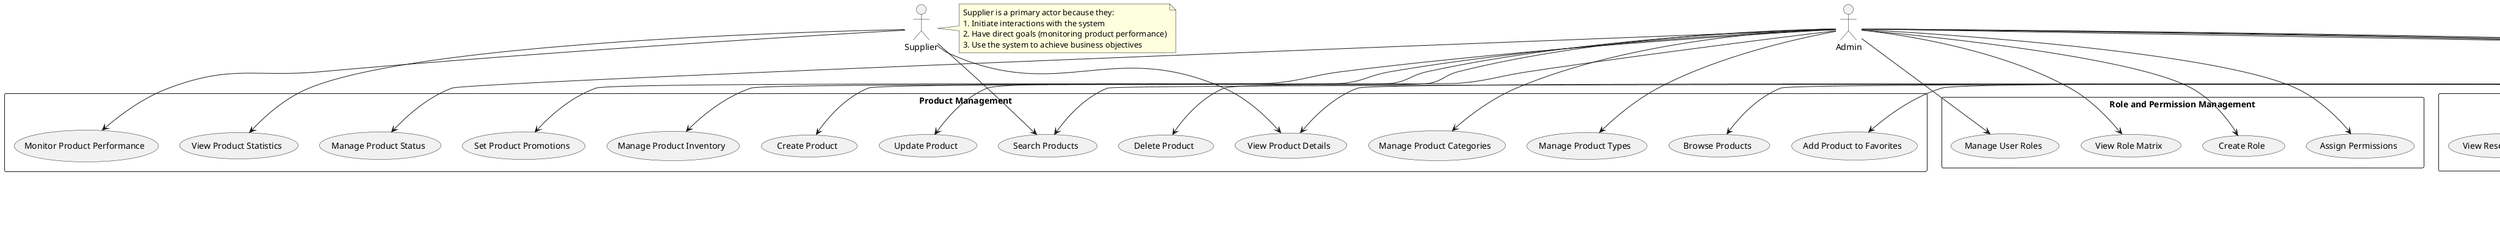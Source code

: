 @startuml Marketplace Use Case Diagram

' Define actors
actor "Customer" as Customer
actor "Partner" as Partner
actor "Agent" as Agent
actor "Admin" as Admin
actor "Supplier" as Supplier
actor "System" as System

' Define use case packages
rectangle "Product Management" {
  usecase "Browse Products" as BrowseProducts
  usecase "Search Products" as SearchProducts
  usecase "View Product Details" as ViewProductDetails
  usecase "Add Product to Favorites" as AddToFavorites
  usecase "Manage Product Inventory" as ManageInventory
  usecase "Create Product" as CreateProduct
  usecase "Update Product" as UpdateProduct
  usecase "Delete Product" as DeleteProduct
  usecase "Manage Product Categories" as ManageCategories
  usecase "Manage Product Types" as ManageTypes
  usecase "Manage Product Status" as ManageStatus
  usecase "Set Product Promotions" as SetPromotions
  usecase "View Product Statistics" as ViewProductStats
  usecase "Monitor Product Performance" as MonitorProductPerformance
}

rectangle "Order Management" {
  usecase "Create Order" as CreateOrder
  usecase "View Orders" as ViewOrders
  usecase "Update Order Status" as UpdateOrderStatus
  usecase "Cancel Order" as CancelOrder
  usecase "Process Payment" as ProcessPayment
  usecase "Generate Invoice" as GenerateInvoice
  usecase "Track Order" as TrackOrder
  usecase "Manage Order Items" as ManageOrderItems
  usecase "Create Main Order" as CreateMainOrder
}

rectangle "Reservation Management" {
  usecase "Create Reservation" as CreateReservation
  usecase "View Reservations" as ViewReservations
  usecase "Update Reservation" as UpdateReservation
  usecase "Convert Reservation to Order" as ConvertToOrder
  usecase "Cancel Reservation" as CancelReservation
}

rectangle "Customer Management" {
  usecase "Register Customer" as RegisterCustomer
  usecase "Update Customer Profile" as UpdateCustomerProfile
  usecase "View Customer Orders" as ViewCustomerOrders
  usecase "Manage Loyalty Points" as ManageLoyaltyPoints
  usecase "Manage Customer Notifications" as ManageNotifications
}

rectangle "Partner Management" {
  usecase "Register Partner" as RegisterPartner
  usecase "Update Partner Profile" as UpdatePartnerProfile
  usecase "Manage Partner Products" as ManagePartnerProducts
  usecase "View Partner Orders" as ViewPartnerOrders
  usecase "Set Partner Coverage Area" as SetCoverageArea
}

rectangle "Role and Permission Management" {
  usecase "Create Role" as CreateRole
  usecase "Assign Permissions" as AssignPermissions
  usecase "Manage User Roles" as ManageUserRoles
  usecase "View Role Matrix" as ViewRoleMatrix
}

' Define relationships

' Customer relationships
Customer --> BrowseProducts
Customer --> SearchProducts
Customer --> ViewProductDetails
Customer --> AddToFavorites
Customer --> CreateOrder
Customer --> ViewOrders
Customer --> TrackOrder
Customer --> CancelOrder
Customer --> CreateReservation
Customer --> ViewReservations
Customer --> CancelReservation
Customer --> RegisterCustomer
Customer --> UpdateCustomerProfile
Customer --> ViewCustomerOrders

' Partner relationships
Partner --> ManagePartnerProducts
Partner --> ViewPartnerOrders
Partner --> UpdatePartnerProfile
Partner --> SetCoverageArea
Partner --> ViewOrders
Partner --> UpdateOrderStatus

' Agent relationships
Agent --> CreateOrder
Agent --> ViewOrders
Agent --> UpdateOrderStatus
Agent --> ProcessPayment
Agent --> GenerateInvoice
Agent --> CreateReservation
Agent --> ConvertToOrder
Agent --> ViewCustomerOrders
Agent --> ManageLoyaltyPoints

' Admin relationships
Admin --> CreateProduct
Admin --> UpdateProduct
Admin --> DeleteProduct
Admin --> ManageInventory
Admin --> ManageCategories
Admin --> ManageTypes
Admin --> ManageStatus
Admin --> SetPromotions
Admin --> ViewOrders
Admin --> UpdateOrderStatus
Admin --> CreateRole
Admin --> AssignPermissions
Admin --> ManageUserRoles
Admin --> ViewRoleMatrix
Admin --> RegisterPartner
Admin --> ManageNotifications

' Supplier relationships
Supplier --> ViewProductStats
Supplier --> MonitorProductPerformance
Supplier --> ViewProductDetails
Supplier --> SearchProducts

' System relationships
System --> ProcessPayment
System --> GenerateInvoice
System --> ManageLoyaltyPoints
System --> CreateMainOrder
System --> ManageOrderItems

' Include relationships
CreateOrder ..> ProcessPayment : <<include>>
CreateOrder ..> ManageOrderItems : <<include>>
ConvertToOrder ..> CreateOrder : <<include>>
UpdateOrderStatus ..> ManageOrderItems : <<extend>>

note right of Supplier
  Supplier is a primary actor because they:
  1. Initiate interactions with the system
  2. Have direct goals (monitoring product performance)
  3. Use the system to achieve business objectives
end note

@enduml
